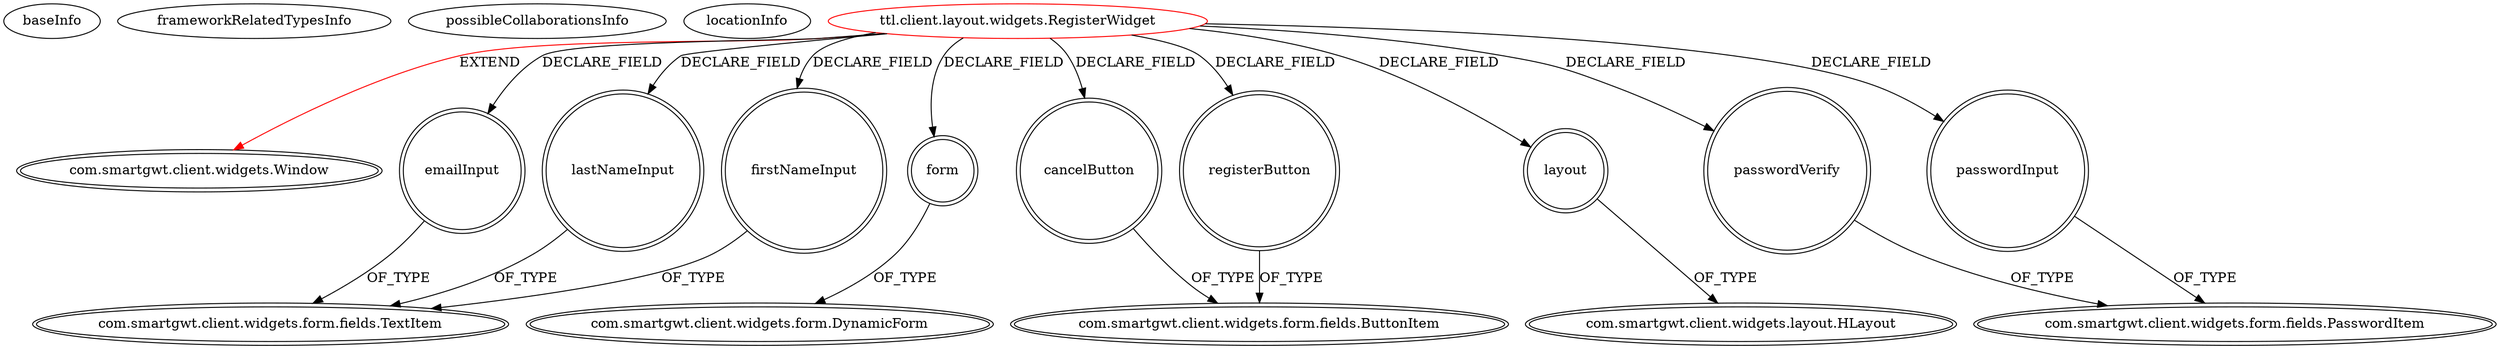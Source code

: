 digraph {
baseInfo[graphId=364,category="extension_graph",isAnonymous=false,possibleRelation=false]
frameworkRelatedTypesInfo[0="com.smartgwt.client.widgets.Window"]
possibleCollaborationsInfo[]
locationInfo[projectName="Namrack-TeachToLearn",filePath="/Namrack-TeachToLearn/TeachToLearn-master/TeachToLearn/src/ttl/client/layout/widgets/RegisterWidget.java",contextSignature="RegisterWidget",graphId="364"]
0[label="ttl.client.layout.widgets.RegisterWidget",vertexType="ROOT_CLIENT_CLASS_DECLARATION",isFrameworkType=false,color=red]
1[label="com.smartgwt.client.widgets.Window",vertexType="FRAMEWORK_CLASS_TYPE",isFrameworkType=true,peripheries=2]
2[label="cancelButton",vertexType="FIELD_DECLARATION",isFrameworkType=true,peripheries=2,shape=circle]
3[label="com.smartgwt.client.widgets.form.fields.ButtonItem",vertexType="FRAMEWORK_CLASS_TYPE",isFrameworkType=true,peripheries=2]
4[label="emailInput",vertexType="FIELD_DECLARATION",isFrameworkType=true,peripheries=2,shape=circle]
5[label="com.smartgwt.client.widgets.form.fields.TextItem",vertexType="FRAMEWORK_CLASS_TYPE",isFrameworkType=true,peripheries=2]
6[label="firstNameInput",vertexType="FIELD_DECLARATION",isFrameworkType=true,peripheries=2,shape=circle]
8[label="form",vertexType="FIELD_DECLARATION",isFrameworkType=true,peripheries=2,shape=circle]
9[label="com.smartgwt.client.widgets.form.DynamicForm",vertexType="FRAMEWORK_CLASS_TYPE",isFrameworkType=true,peripheries=2]
10[label="lastNameInput",vertexType="FIELD_DECLARATION",isFrameworkType=true,peripheries=2,shape=circle]
12[label="layout",vertexType="FIELD_DECLARATION",isFrameworkType=true,peripheries=2,shape=circle]
13[label="com.smartgwt.client.widgets.layout.HLayout",vertexType="FRAMEWORK_CLASS_TYPE",isFrameworkType=true,peripheries=2]
14[label="passwordInput",vertexType="FIELD_DECLARATION",isFrameworkType=true,peripheries=2,shape=circle]
15[label="com.smartgwt.client.widgets.form.fields.PasswordItem",vertexType="FRAMEWORK_CLASS_TYPE",isFrameworkType=true,peripheries=2]
16[label="passwordVerify",vertexType="FIELD_DECLARATION",isFrameworkType=true,peripheries=2,shape=circle]
18[label="registerButton",vertexType="FIELD_DECLARATION",isFrameworkType=true,peripheries=2,shape=circle]
0->1[label="EXTEND",color=red]
0->2[label="DECLARE_FIELD"]
2->3[label="OF_TYPE"]
0->4[label="DECLARE_FIELD"]
4->5[label="OF_TYPE"]
0->6[label="DECLARE_FIELD"]
6->5[label="OF_TYPE"]
0->8[label="DECLARE_FIELD"]
8->9[label="OF_TYPE"]
0->10[label="DECLARE_FIELD"]
10->5[label="OF_TYPE"]
0->12[label="DECLARE_FIELD"]
12->13[label="OF_TYPE"]
0->14[label="DECLARE_FIELD"]
14->15[label="OF_TYPE"]
0->16[label="DECLARE_FIELD"]
16->15[label="OF_TYPE"]
0->18[label="DECLARE_FIELD"]
18->3[label="OF_TYPE"]
}
